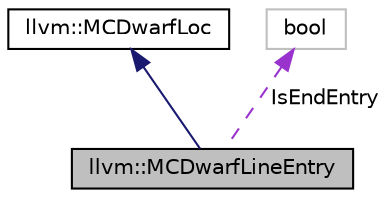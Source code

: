digraph "llvm::MCDwarfLineEntry"
{
 // LATEX_PDF_SIZE
  bgcolor="transparent";
  edge [fontname="Helvetica",fontsize="10",labelfontname="Helvetica",labelfontsize="10"];
  node [fontname="Helvetica",fontsize="10",shape=record];
  Node1 [label="llvm::MCDwarfLineEntry",height=0.2,width=0.4,color="black", fillcolor="grey75", style="filled", fontcolor="black",tooltip="Instances of this class represent the line information for the dwarf line table entries."];
  Node2 -> Node1 [dir="back",color="midnightblue",fontsize="10",style="solid",fontname="Helvetica"];
  Node2 [label="llvm::MCDwarfLoc",height=0.2,width=0.4,color="black",URL="$classllvm_1_1MCDwarfLoc.html",tooltip="Instances of this class represent the information from a dwarf .loc directive."];
  Node3 -> Node1 [dir="back",color="darkorchid3",fontsize="10",style="dashed",label=" IsEndEntry" ,fontname="Helvetica"];
  Node3 [label="bool",height=0.2,width=0.4,color="grey75",tooltip=" "];
}

